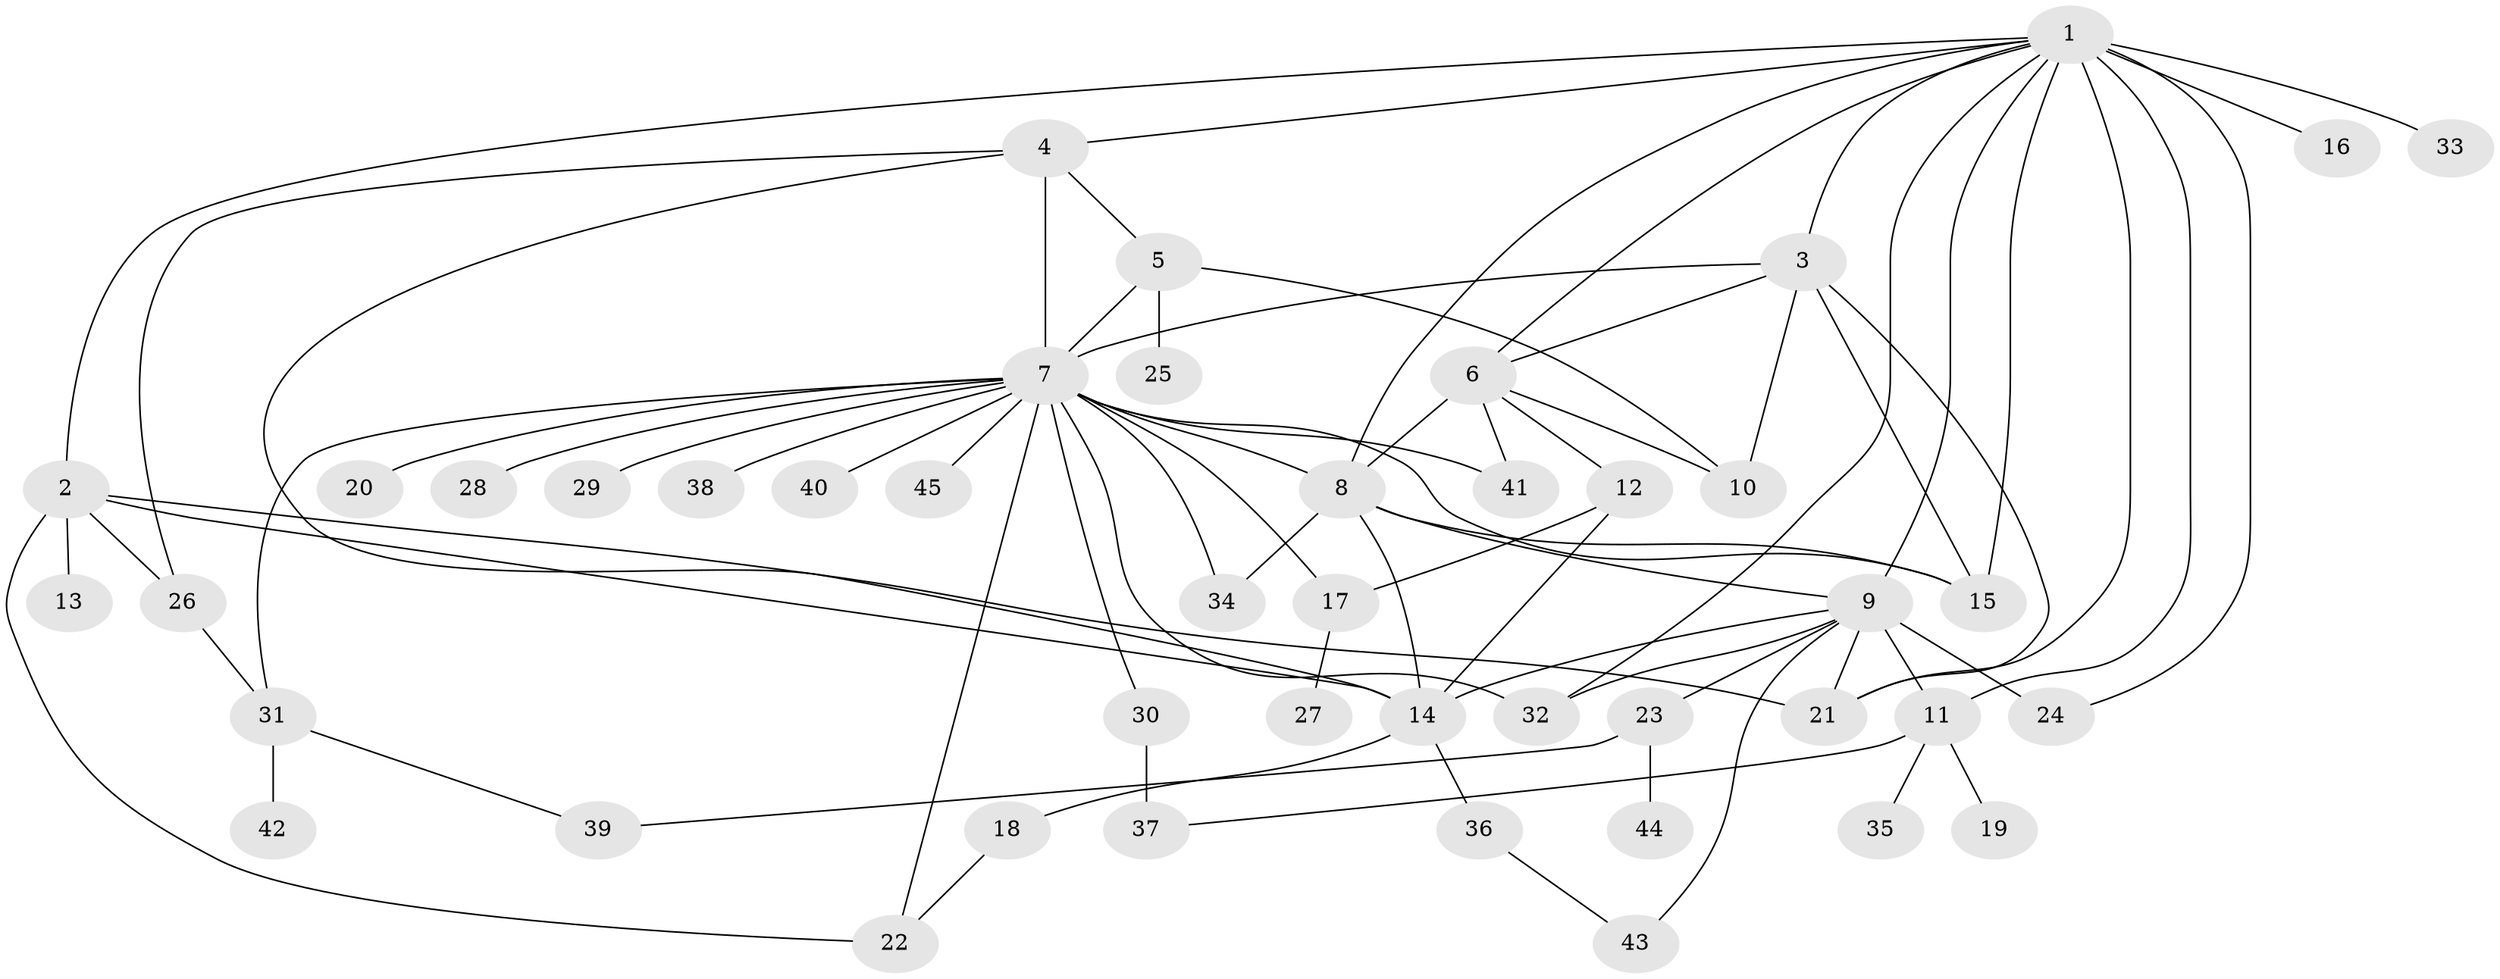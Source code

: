 // original degree distribution, {19: 0.022222222222222223, 7: 0.022222222222222223, 8: 0.011111111111111112, 4: 0.06666666666666667, 12: 0.011111111111111112, 1: 0.4888888888888889, 16: 0.011111111111111112, 6: 0.022222222222222223, 2: 0.2111111111111111, 9: 0.011111111111111112, 3: 0.1, 5: 0.022222222222222223}
// Generated by graph-tools (version 1.1) at 2025/50/03/04/25 22:50:35]
// undirected, 45 vertices, 76 edges
graph export_dot {
  node [color=gray90,style=filled];
  1;
  2;
  3;
  4;
  5;
  6;
  7;
  8;
  9;
  10;
  11;
  12;
  13;
  14;
  15;
  16;
  17;
  18;
  19;
  20;
  21;
  22;
  23;
  24;
  25;
  26;
  27;
  28;
  29;
  30;
  31;
  32;
  33;
  34;
  35;
  36;
  37;
  38;
  39;
  40;
  41;
  42;
  43;
  44;
  45;
  1 -- 2 [weight=1.0];
  1 -- 3 [weight=1.0];
  1 -- 4 [weight=1.0];
  1 -- 6 [weight=1.0];
  1 -- 8 [weight=1.0];
  1 -- 9 [weight=1.0];
  1 -- 11 [weight=1.0];
  1 -- 15 [weight=2.0];
  1 -- 16 [weight=5.0];
  1 -- 21 [weight=1.0];
  1 -- 24 [weight=1.0];
  1 -- 32 [weight=1.0];
  1 -- 33 [weight=1.0];
  2 -- 13 [weight=1.0];
  2 -- 14 [weight=1.0];
  2 -- 21 [weight=1.0];
  2 -- 22 [weight=1.0];
  2 -- 26 [weight=1.0];
  3 -- 6 [weight=1.0];
  3 -- 7 [weight=1.0];
  3 -- 10 [weight=1.0];
  3 -- 15 [weight=1.0];
  3 -- 21 [weight=2.0];
  4 -- 5 [weight=1.0];
  4 -- 7 [weight=1.0];
  4 -- 14 [weight=1.0];
  4 -- 26 [weight=1.0];
  5 -- 7 [weight=1.0];
  5 -- 10 [weight=1.0];
  5 -- 25 [weight=3.0];
  6 -- 8 [weight=5.0];
  6 -- 10 [weight=1.0];
  6 -- 12 [weight=1.0];
  6 -- 41 [weight=1.0];
  7 -- 8 [weight=1.0];
  7 -- 15 [weight=1.0];
  7 -- 17 [weight=1.0];
  7 -- 20 [weight=1.0];
  7 -- 22 [weight=1.0];
  7 -- 28 [weight=1.0];
  7 -- 29 [weight=1.0];
  7 -- 30 [weight=1.0];
  7 -- 31 [weight=1.0];
  7 -- 32 [weight=1.0];
  7 -- 34 [weight=1.0];
  7 -- 38 [weight=1.0];
  7 -- 40 [weight=1.0];
  7 -- 41 [weight=1.0];
  7 -- 45 [weight=1.0];
  8 -- 9 [weight=1.0];
  8 -- 14 [weight=2.0];
  8 -- 15 [weight=1.0];
  8 -- 34 [weight=1.0];
  9 -- 11 [weight=1.0];
  9 -- 14 [weight=1.0];
  9 -- 21 [weight=1.0];
  9 -- 23 [weight=1.0];
  9 -- 24 [weight=6.0];
  9 -- 32 [weight=1.0];
  9 -- 43 [weight=1.0];
  11 -- 19 [weight=1.0];
  11 -- 35 [weight=1.0];
  11 -- 37 [weight=1.0];
  12 -- 14 [weight=1.0];
  12 -- 17 [weight=1.0];
  14 -- 18 [weight=1.0];
  14 -- 36 [weight=1.0];
  17 -- 27 [weight=1.0];
  18 -- 22 [weight=1.0];
  23 -- 39 [weight=1.0];
  23 -- 44 [weight=1.0];
  26 -- 31 [weight=1.0];
  30 -- 37 [weight=2.0];
  31 -- 39 [weight=1.0];
  31 -- 42 [weight=1.0];
  36 -- 43 [weight=1.0];
}

